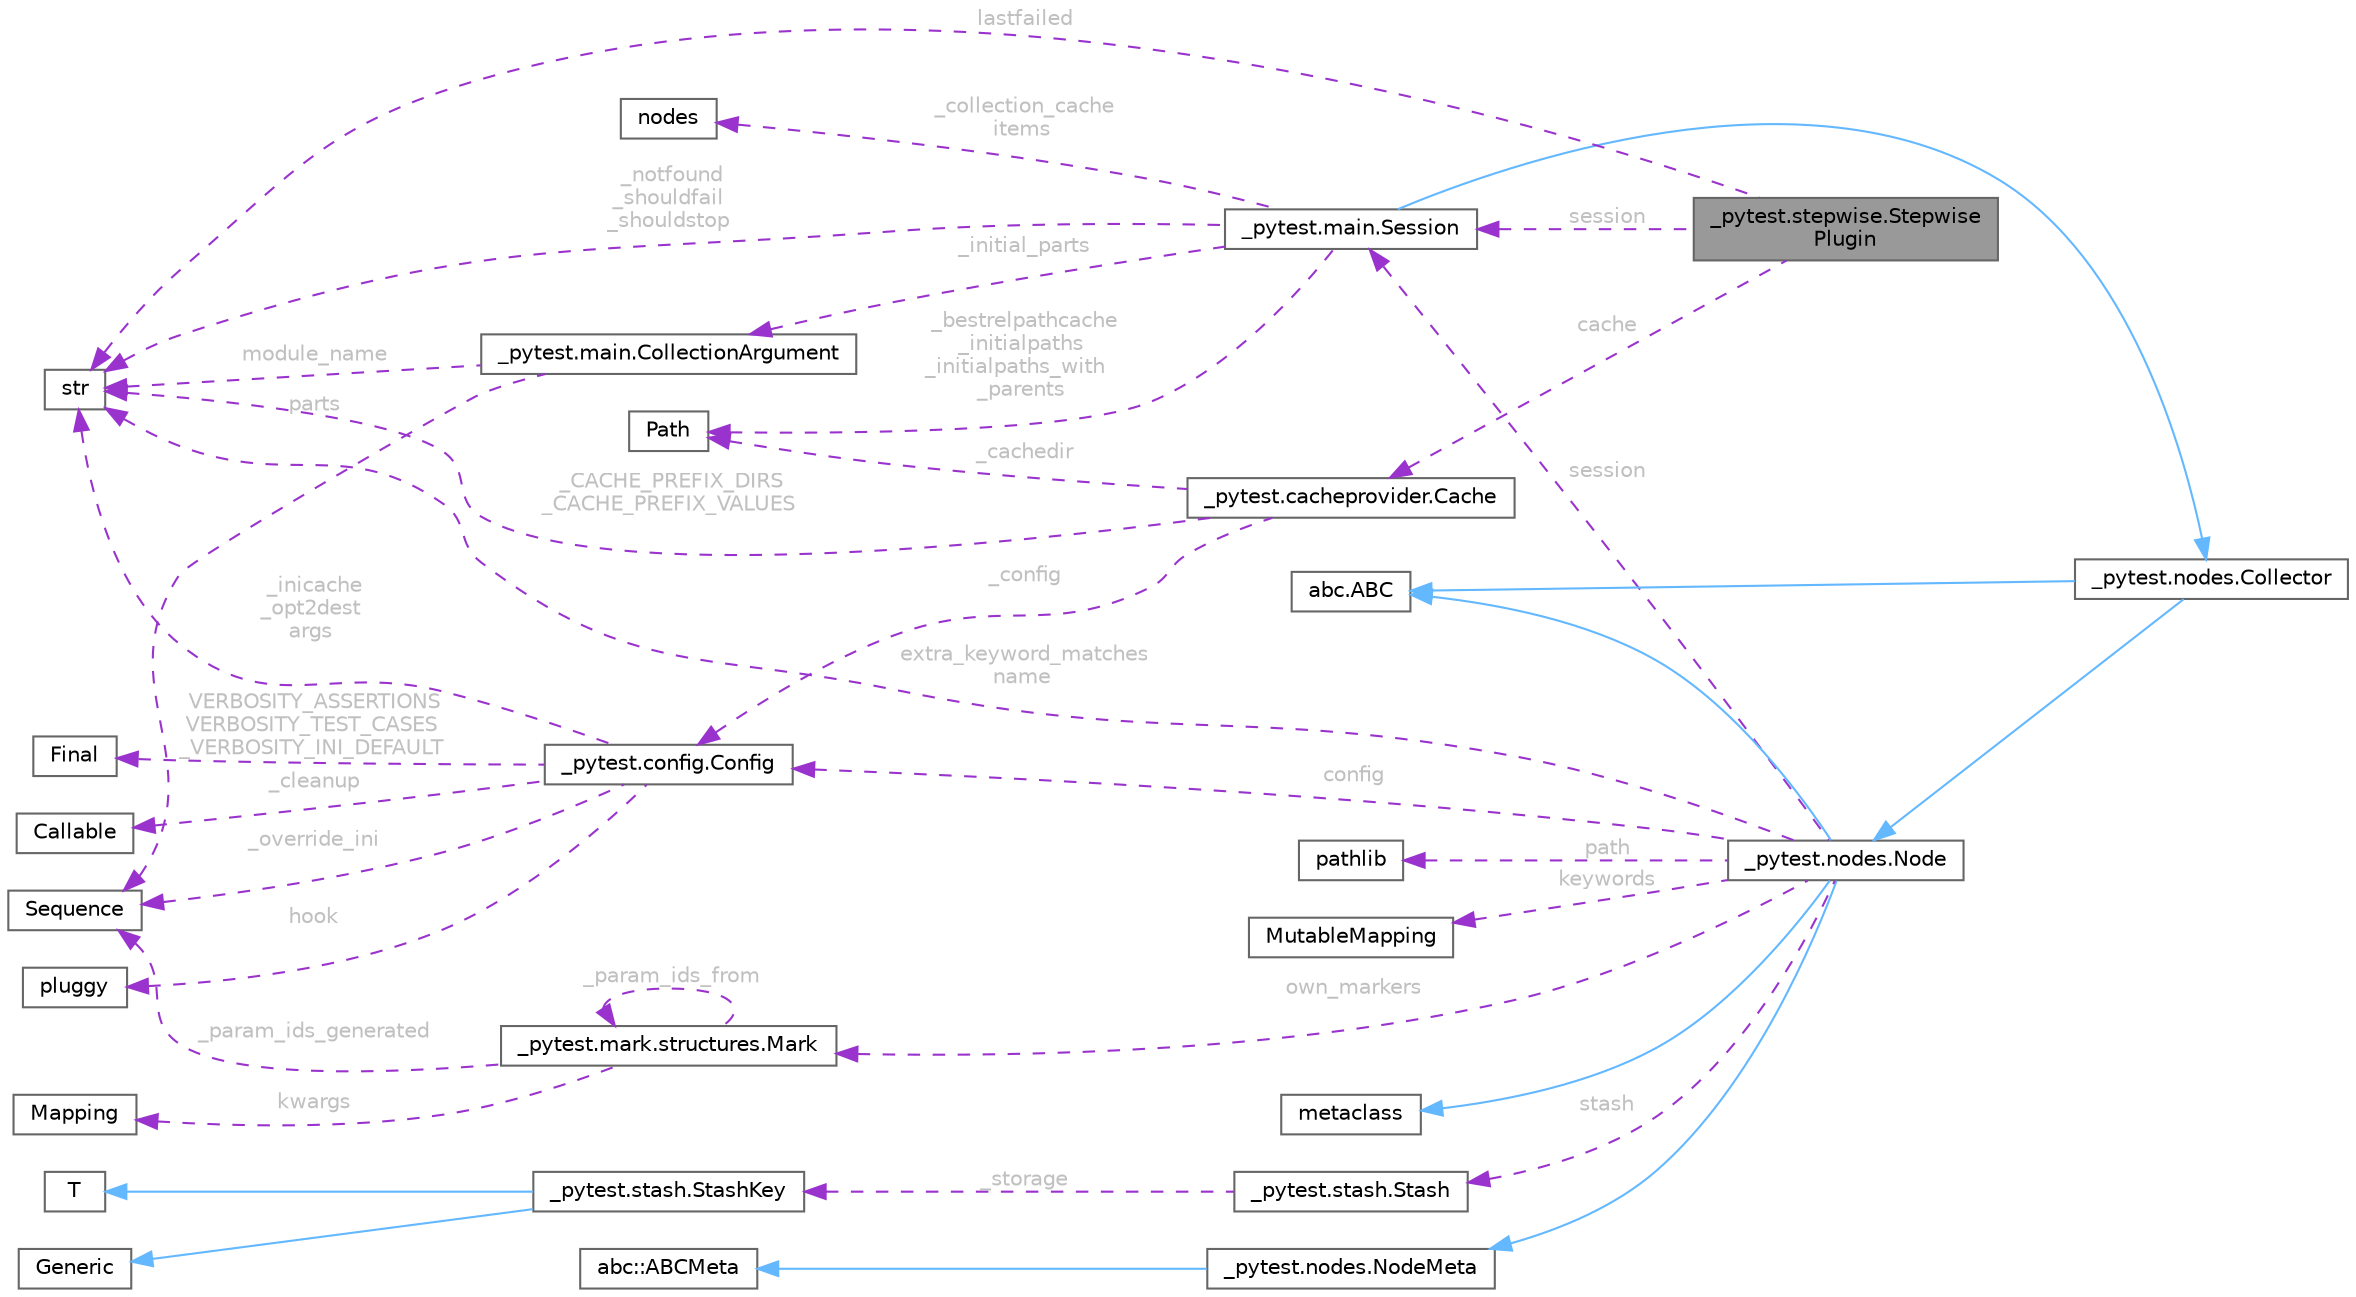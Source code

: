 digraph "_pytest.stepwise.StepwisePlugin"
{
 // LATEX_PDF_SIZE
  bgcolor="transparent";
  edge [fontname=Helvetica,fontsize=10,labelfontname=Helvetica,labelfontsize=10];
  node [fontname=Helvetica,fontsize=10,shape=box,height=0.2,width=0.4];
  rankdir="LR";
  Node1 [id="Node000001",label="_pytest.stepwise.Stepwise\lPlugin",height=0.2,width=0.4,color="gray40", fillcolor="grey60", style="filled", fontcolor="black",tooltip=" "];
  Node2 -> Node1 [id="edge1_Node000001_Node000002",dir="back",color="darkorchid3",style="dashed",tooltip=" ",label=" session",fontcolor="grey" ];
  Node2 [id="Node000002",label="_pytest.main.Session",height=0.2,width=0.4,color="gray40", fillcolor="white", style="filled",URL="$class__pytest_1_1main_1_1_session.html",tooltip=" "];
  Node3 -> Node2 [id="edge2_Node000002_Node000003",dir="back",color="steelblue1",style="solid",tooltip=" "];
  Node3 [id="Node000003",label="_pytest.nodes.Collector",height=0.2,width=0.4,color="gray40", fillcolor="white", style="filled",URL="$class__pytest_1_1nodes_1_1_collector.html",tooltip=" "];
  Node4 -> Node3 [id="edge3_Node000003_Node000004",dir="back",color="steelblue1",style="solid",tooltip=" "];
  Node4 [id="Node000004",label="_pytest.nodes.Node",height=0.2,width=0.4,color="gray40", fillcolor="white", style="filled",URL="$class__pytest_1_1nodes_1_1_node.html",tooltip=" "];
  Node5 -> Node4 [id="edge4_Node000004_Node000005",dir="back",color="steelblue1",style="solid",tooltip=" "];
  Node5 [id="Node000005",label="abc.ABC",height=0.2,width=0.4,color="gray40", fillcolor="white", style="filled",tooltip=" "];
  Node6 -> Node4 [id="edge5_Node000004_Node000006",dir="back",color="steelblue1",style="solid",tooltip=" "];
  Node6 [id="Node000006",label="metaclass",height=0.2,width=0.4,color="gray40", fillcolor="white", style="filled",tooltip=" "];
  Node7 -> Node4 [id="edge6_Node000004_Node000007",dir="back",color="steelblue1",style="solid",tooltip=" "];
  Node7 [id="Node000007",label="_pytest.nodes.NodeMeta",height=0.2,width=0.4,color="gray40", fillcolor="white", style="filled",URL="$class__pytest_1_1nodes_1_1_node_meta.html",tooltip=" "];
  Node8 -> Node7 [id="edge7_Node000007_Node000008",dir="back",color="steelblue1",style="solid",tooltip=" "];
  Node8 [id="Node000008",label="abc::ABCMeta",height=0.2,width=0.4,color="gray40", fillcolor="white", style="filled",tooltip=" "];
  Node9 -> Node4 [id="edge8_Node000004_Node000009",dir="back",color="darkorchid3",style="dashed",tooltip=" ",label=" extra_keyword_matches\nname",fontcolor="grey" ];
  Node9 [id="Node000009",label="str",height=0.2,width=0.4,color="gray40", fillcolor="white", style="filled",tooltip=" "];
  Node10 -> Node4 [id="edge9_Node000004_Node000010",dir="back",color="darkorchid3",style="dashed",tooltip=" ",label=" config",fontcolor="grey" ];
  Node10 [id="Node000010",label="_pytest.config.Config",height=0.2,width=0.4,color="gray40", fillcolor="white", style="filled",URL="$class__pytest_1_1config_1_1_config.html",tooltip=" "];
  Node11 -> Node10 [id="edge10_Node000010_Node000011",dir="back",color="darkorchid3",style="dashed",tooltip=" ",label=" VERBOSITY_ASSERTIONS\nVERBOSITY_TEST_CASES\n_VERBOSITY_INI_DEFAULT",fontcolor="grey" ];
  Node11 [id="Node000011",label="Final",height=0.2,width=0.4,color="gray40", fillcolor="white", style="filled",tooltip=" "];
  Node12 -> Node10 [id="edge11_Node000010_Node000012",dir="back",color="darkorchid3",style="dashed",tooltip=" ",label=" hook",fontcolor="grey" ];
  Node12 [id="Node000012",label="pluggy",height=0.2,width=0.4,color="gray40", fillcolor="white", style="filled",tooltip=" "];
  Node9 -> Node10 [id="edge12_Node000010_Node000009",dir="back",color="darkorchid3",style="dashed",tooltip=" ",label=" _inicache\n_opt2dest\nargs",fontcolor="grey" ];
  Node13 -> Node10 [id="edge13_Node000010_Node000013",dir="back",color="darkorchid3",style="dashed",tooltip=" ",label=" _override_ini",fontcolor="grey" ];
  Node13 [id="Node000013",label="Sequence",height=0.2,width=0.4,color="gray40", fillcolor="white", style="filled",tooltip=" "];
  Node14 -> Node10 [id="edge14_Node000010_Node000014",dir="back",color="darkorchid3",style="dashed",tooltip=" ",label=" _cleanup",fontcolor="grey" ];
  Node14 [id="Node000014",label="Callable",height=0.2,width=0.4,color="gray40", fillcolor="white", style="filled",tooltip=" "];
  Node2 -> Node4 [id="edge15_Node000004_Node000002",dir="back",color="darkorchid3",style="dashed",tooltip=" ",label=" session",fontcolor="grey" ];
  Node15 -> Node4 [id="edge16_Node000004_Node000015",dir="back",color="darkorchid3",style="dashed",tooltip=" ",label=" path",fontcolor="grey" ];
  Node15 [id="Node000015",label="pathlib",height=0.2,width=0.4,color="gray40", fillcolor="white", style="filled",tooltip=" "];
  Node16 -> Node4 [id="edge17_Node000004_Node000016",dir="back",color="darkorchid3",style="dashed",tooltip=" ",label=" keywords",fontcolor="grey" ];
  Node16 [id="Node000016",label="MutableMapping",height=0.2,width=0.4,color="gray40", fillcolor="white", style="filled",tooltip=" "];
  Node17 -> Node4 [id="edge18_Node000004_Node000017",dir="back",color="darkorchid3",style="dashed",tooltip=" ",label=" own_markers",fontcolor="grey" ];
  Node17 [id="Node000017",label="_pytest.mark.structures.Mark",height=0.2,width=0.4,color="gray40", fillcolor="white", style="filled",URL="$class__pytest_1_1mark_1_1structures_1_1_mark.html",tooltip=" "];
  Node18 -> Node17 [id="edge19_Node000017_Node000018",dir="back",color="darkorchid3",style="dashed",tooltip=" ",label=" kwargs",fontcolor="grey" ];
  Node18 [id="Node000018",label="Mapping",height=0.2,width=0.4,color="gray40", fillcolor="white", style="filled",tooltip=" "];
  Node17 -> Node17 [id="edge20_Node000017_Node000017",dir="back",color="darkorchid3",style="dashed",tooltip=" ",label=" _param_ids_from",fontcolor="grey" ];
  Node13 -> Node17 [id="edge21_Node000017_Node000013",dir="back",color="darkorchid3",style="dashed",tooltip=" ",label=" _param_ids_generated",fontcolor="grey" ];
  Node19 -> Node4 [id="edge22_Node000004_Node000019",dir="back",color="darkorchid3",style="dashed",tooltip=" ",label=" stash",fontcolor="grey" ];
  Node19 [id="Node000019",label="_pytest.stash.Stash",height=0.2,width=0.4,color="gray40", fillcolor="white", style="filled",URL="$class__pytest_1_1stash_1_1_stash.html",tooltip=" "];
  Node20 -> Node19 [id="edge23_Node000019_Node000020",dir="back",color="darkorchid3",style="dashed",tooltip=" ",label=" _storage",fontcolor="grey" ];
  Node20 [id="Node000020",label="_pytest.stash.StashKey",height=0.2,width=0.4,color="gray40", fillcolor="white", style="filled",URL="$class__pytest_1_1stash_1_1_stash_key.html",tooltip=" "];
  Node21 -> Node20 [id="edge24_Node000020_Node000021",dir="back",color="steelblue1",style="solid",tooltip=" "];
  Node21 [id="Node000021",label="Generic",height=0.2,width=0.4,color="gray40", fillcolor="white", style="filled",tooltip=" "];
  Node22 -> Node20 [id="edge25_Node000020_Node000022",dir="back",color="steelblue1",style="solid",tooltip=" "];
  Node22 [id="Node000022",label="T",height=0.2,width=0.4,color="gray40", fillcolor="white", style="filled",tooltip=" "];
  Node5 -> Node3 [id="edge26_Node000003_Node000005",dir="back",color="steelblue1",style="solid",tooltip=" "];
  Node9 -> Node2 [id="edge27_Node000002_Node000009",dir="back",color="darkorchid3",style="dashed",tooltip=" ",label=" _notfound\n_shouldfail\n_shouldstop",fontcolor="grey" ];
  Node23 -> Node2 [id="edge28_Node000002_Node000023",dir="back",color="darkorchid3",style="dashed",tooltip=" ",label=" _bestrelpathcache\n_initialpaths\n_initialpaths_with\l_parents",fontcolor="grey" ];
  Node23 [id="Node000023",label="Path",height=0.2,width=0.4,color="gray40", fillcolor="white", style="filled",tooltip=" "];
  Node24 -> Node2 [id="edge29_Node000002_Node000024",dir="back",color="darkorchid3",style="dashed",tooltip=" ",label=" _initial_parts",fontcolor="grey" ];
  Node24 [id="Node000024",label="_pytest.main.CollectionArgument",height=0.2,width=0.4,color="gray40", fillcolor="white", style="filled",URL="$class__pytest_1_1main_1_1_collection_argument.html",tooltip=" "];
  Node13 -> Node24 [id="edge30_Node000024_Node000013",dir="back",color="darkorchid3",style="dashed",tooltip=" ",label=" parts",fontcolor="grey" ];
  Node9 -> Node24 [id="edge31_Node000024_Node000009",dir="back",color="darkorchid3",style="dashed",tooltip=" ",label=" module_name",fontcolor="grey" ];
  Node25 -> Node2 [id="edge32_Node000002_Node000025",dir="back",color="darkorchid3",style="dashed",tooltip=" ",label=" _collection_cache\nitems",fontcolor="grey" ];
  Node25 [id="Node000025",label="nodes",height=0.2,width=0.4,color="gray40", fillcolor="white", style="filled",tooltip=" "];
  Node26 -> Node1 [id="edge33_Node000001_Node000026",dir="back",color="darkorchid3",style="dashed",tooltip=" ",label=" cache",fontcolor="grey" ];
  Node26 [id="Node000026",label="_pytest.cacheprovider.Cache",height=0.2,width=0.4,color="gray40", fillcolor="white", style="filled",URL="$class__pytest_1_1cacheprovider_1_1_cache.html",tooltip=" "];
  Node23 -> Node26 [id="edge34_Node000026_Node000023",dir="back",color="darkorchid3",style="dashed",tooltip=" ",label=" _cachedir",fontcolor="grey" ];
  Node10 -> Node26 [id="edge35_Node000026_Node000010",dir="back",color="darkorchid3",style="dashed",tooltip=" ",label=" _config",fontcolor="grey" ];
  Node9 -> Node26 [id="edge36_Node000026_Node000009",dir="back",color="darkorchid3",style="dashed",tooltip=" ",label=" _CACHE_PREFIX_DIRS\n_CACHE_PREFIX_VALUES",fontcolor="grey" ];
  Node9 -> Node1 [id="edge37_Node000001_Node000009",dir="back",color="darkorchid3",style="dashed",tooltip=" ",label=" lastfailed",fontcolor="grey" ];
}
